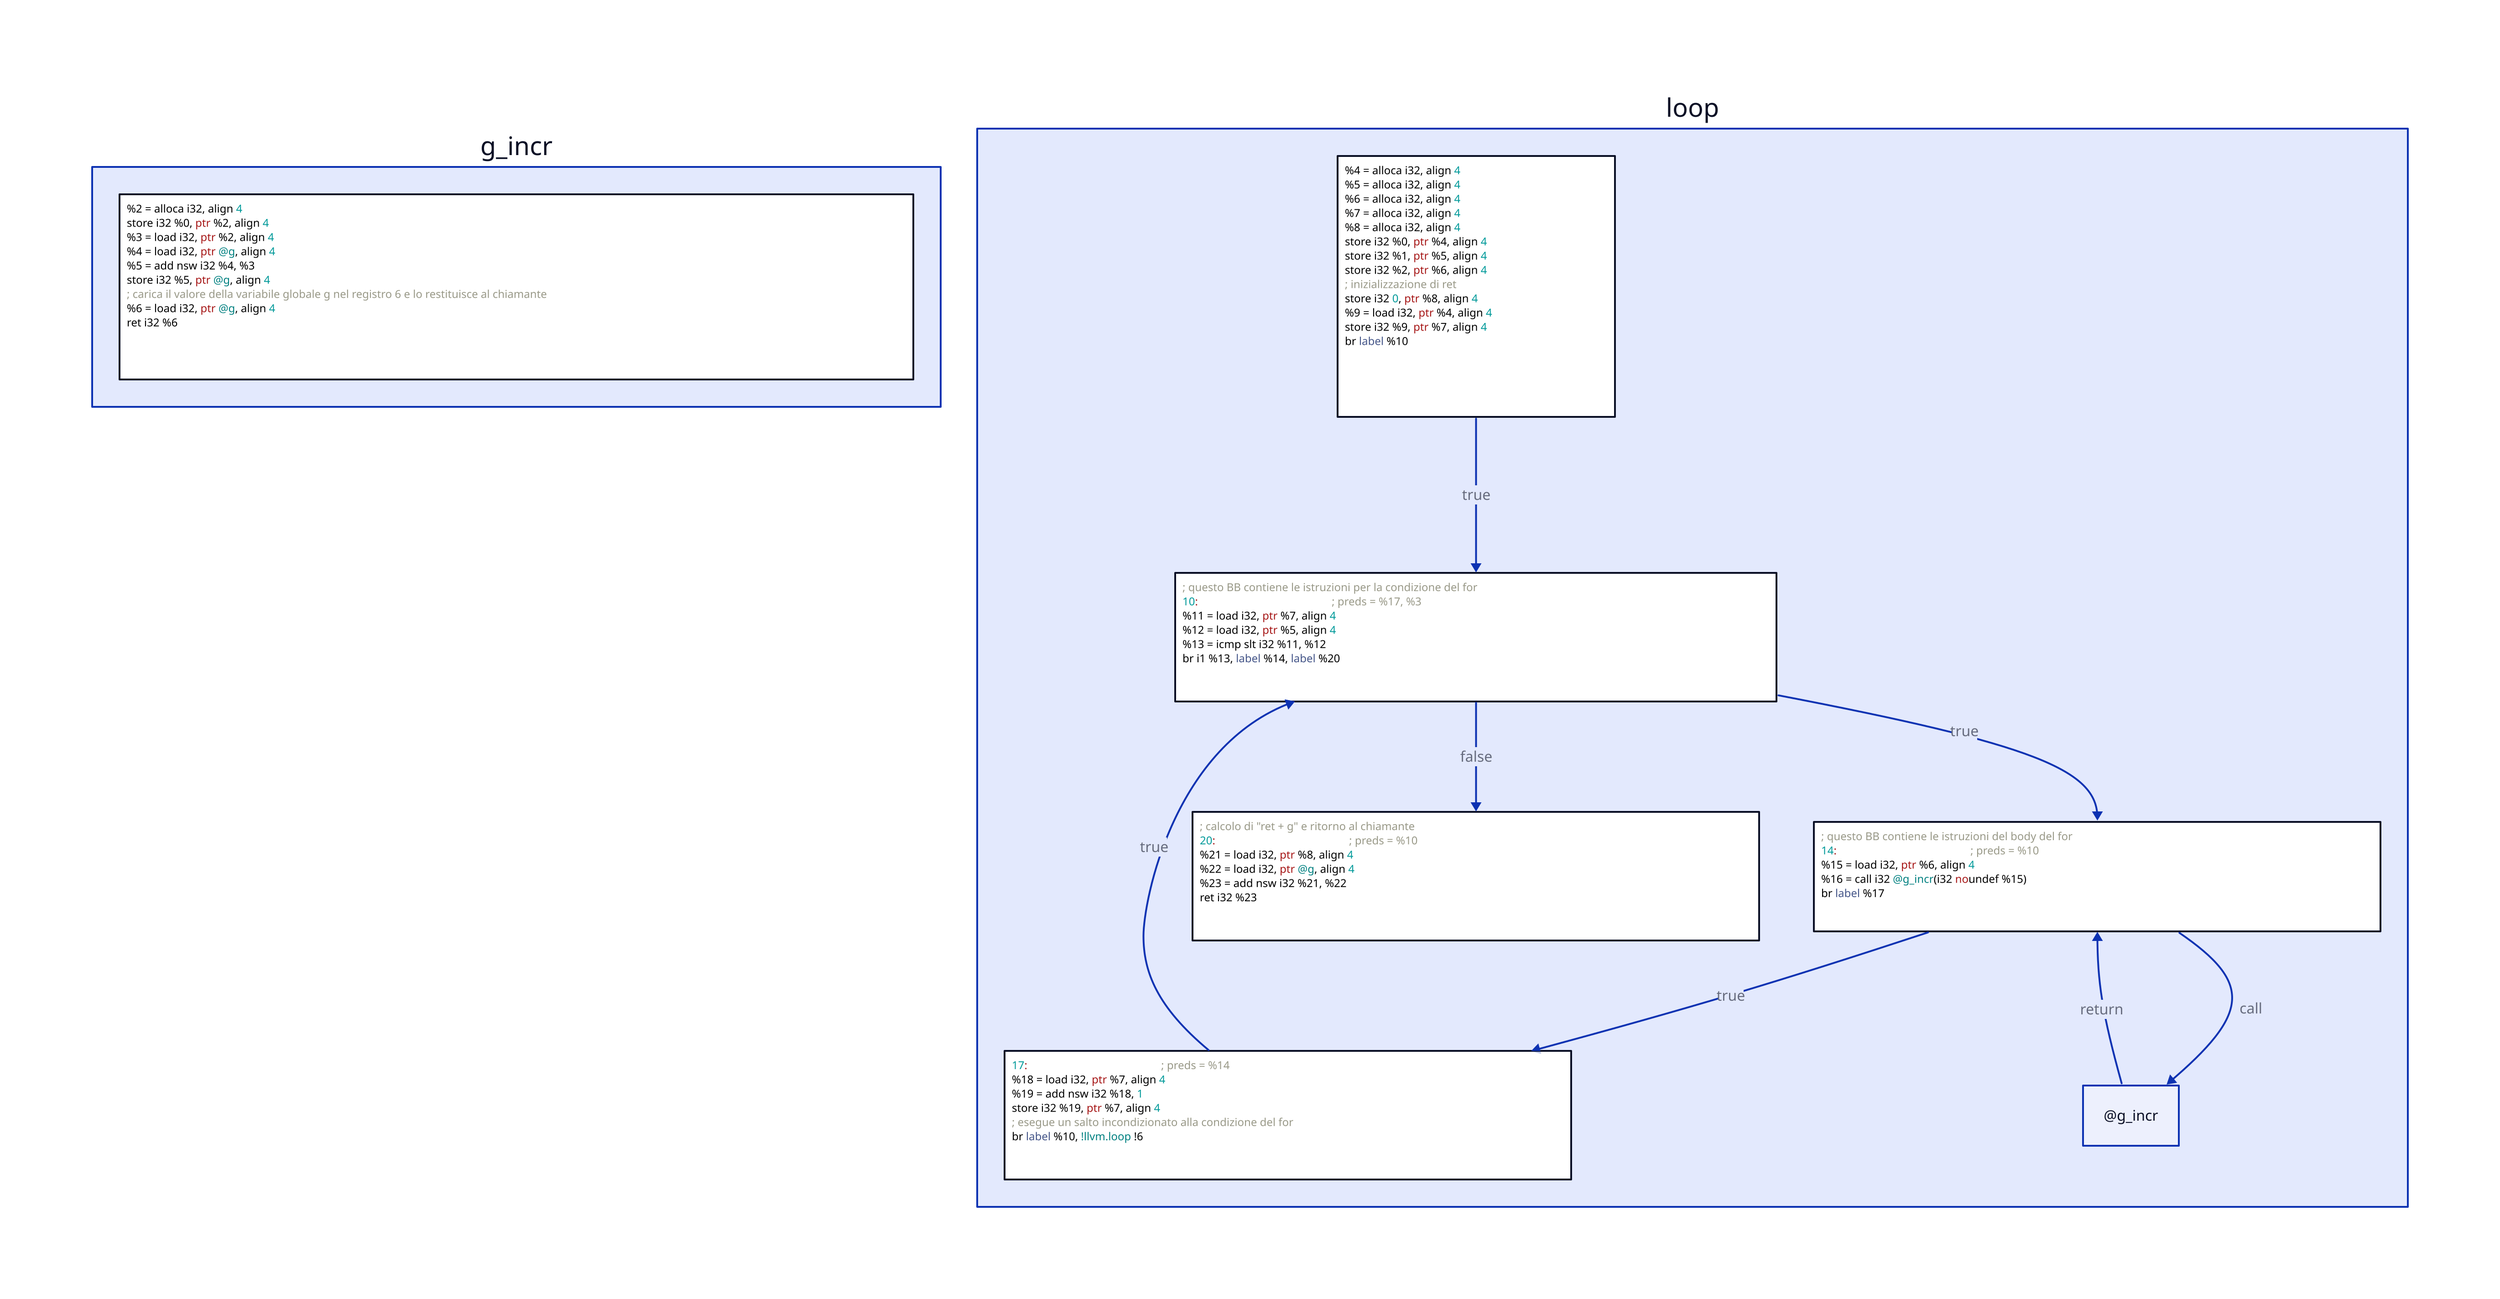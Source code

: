 g_incr {
  entry: |llvm
    %2 = alloca i32, align 4
    store i32 %0, ptr %2, align 4
    %3 = load i32, ptr %2, align 4
    %4 = load i32, ptr @g, align 4
    %5 = add nsw i32 %4, %3
    store i32 %5, ptr @g, align 4
    ; carica il valore della variabile globale g nel registro 6 e lo restituisce al chiamante
    %6 = load i32, ptr @g, align 4
    ret i32 %6
  |
}

loop {
  entry: |llvm
    %4 = alloca i32, align 4
    %5 = alloca i32, align 4
    %6 = alloca i32, align 4
    %7 = alloca i32, align 4
    %8 = alloca i32, align 4
    store i32 %0, ptr %4, align 4
    store i32 %1, ptr %5, align 4
    store i32 %2, ptr %6, align 4
    ; inizializzazione di ret
    store i32 0, ptr %8, align 4
    %9 = load i32, ptr %4, align 4
    store i32 %9, ptr %7, align 4
    br label %10
  |

  bb1: |llvm
    ; questo BB contiene le istruzioni per la condizione del for
    10:                                               ; preds = %17, %3
    %11 = load i32, ptr %7, align 4
    %12 = load i32, ptr %5, align 4
    %13 = icmp slt i32 %11, %12
    br i1 %13, label %14, label %20
  |

  bb2: |llvm
    ; questo BB contiene le istruzioni del body del for
    14:                                               ; preds = %10
    %15 = load i32, ptr %6, align 4
    %16 = call i32 @g_incr(i32 noundef %15)
    br label %17
  |

  bb3: |llvm
    17:                                               ; preds = %14
    %18 = load i32, ptr %7, align 4
    %19 = add nsw i32 %18, 1
    store i32 %19, ptr %7, align 4
    ; esegue un salto incondizionato alla condizione del for
    br label %10, !llvm.loop !6
  |

  bb4: |llvm
    ; calcolo di "ret + g" e ritorno al chiamante
    20:                                               ; preds = %10
    %21 = load i32, ptr %8, align 4
    %22 = load i32, ptr @g, align 4
    %23 = add nsw i32 %21, %22
    ret i32 %23
  |

  # Collegamenti
  entry -> bb1: true
  bb1 -> bb2: true
  bb1 -> bb4: false
  bb2 -> bb3: true
  bb3 -> bb1: true
  bb2 -> "@g_incr": call
  "@g_incr" -> bb2: return
}
